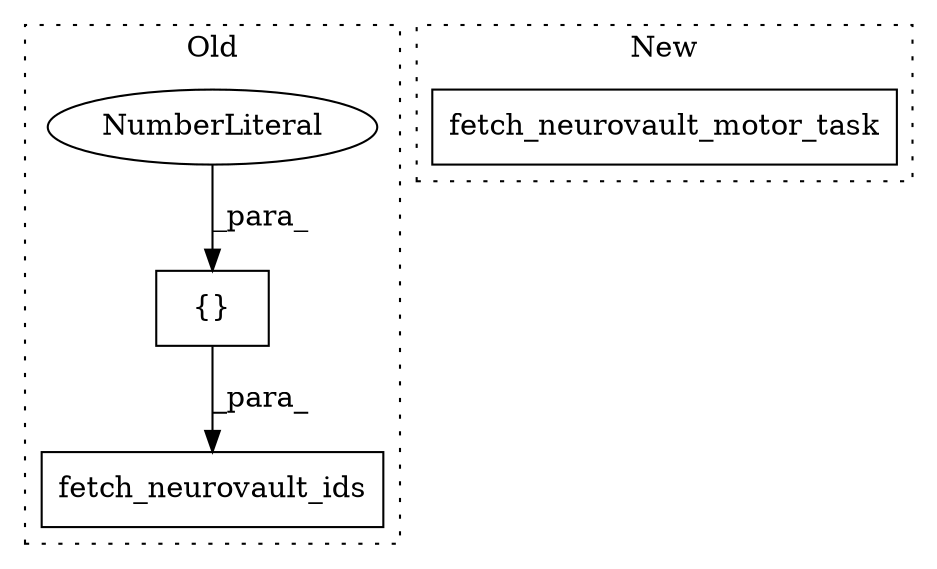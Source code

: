 digraph G {
subgraph cluster0 {
1 [label="fetch_neurovault_ids" a="32" s="212,249" l="21,1" shape="box"];
3 [label="{}" a="4" s="242,248" l="1,1" shape="box"];
4 [label="NumberLiteral" a="34" s="243" l="5" shape="ellipse"];
label = "Old";
style="dotted";
}
subgraph cluster1 {
2 [label="fetch_neurovault_motor_task" a="32" s="212" l="29" shape="box"];
label = "New";
style="dotted";
}
3 -> 1 [label="_para_"];
4 -> 3 [label="_para_"];
}
